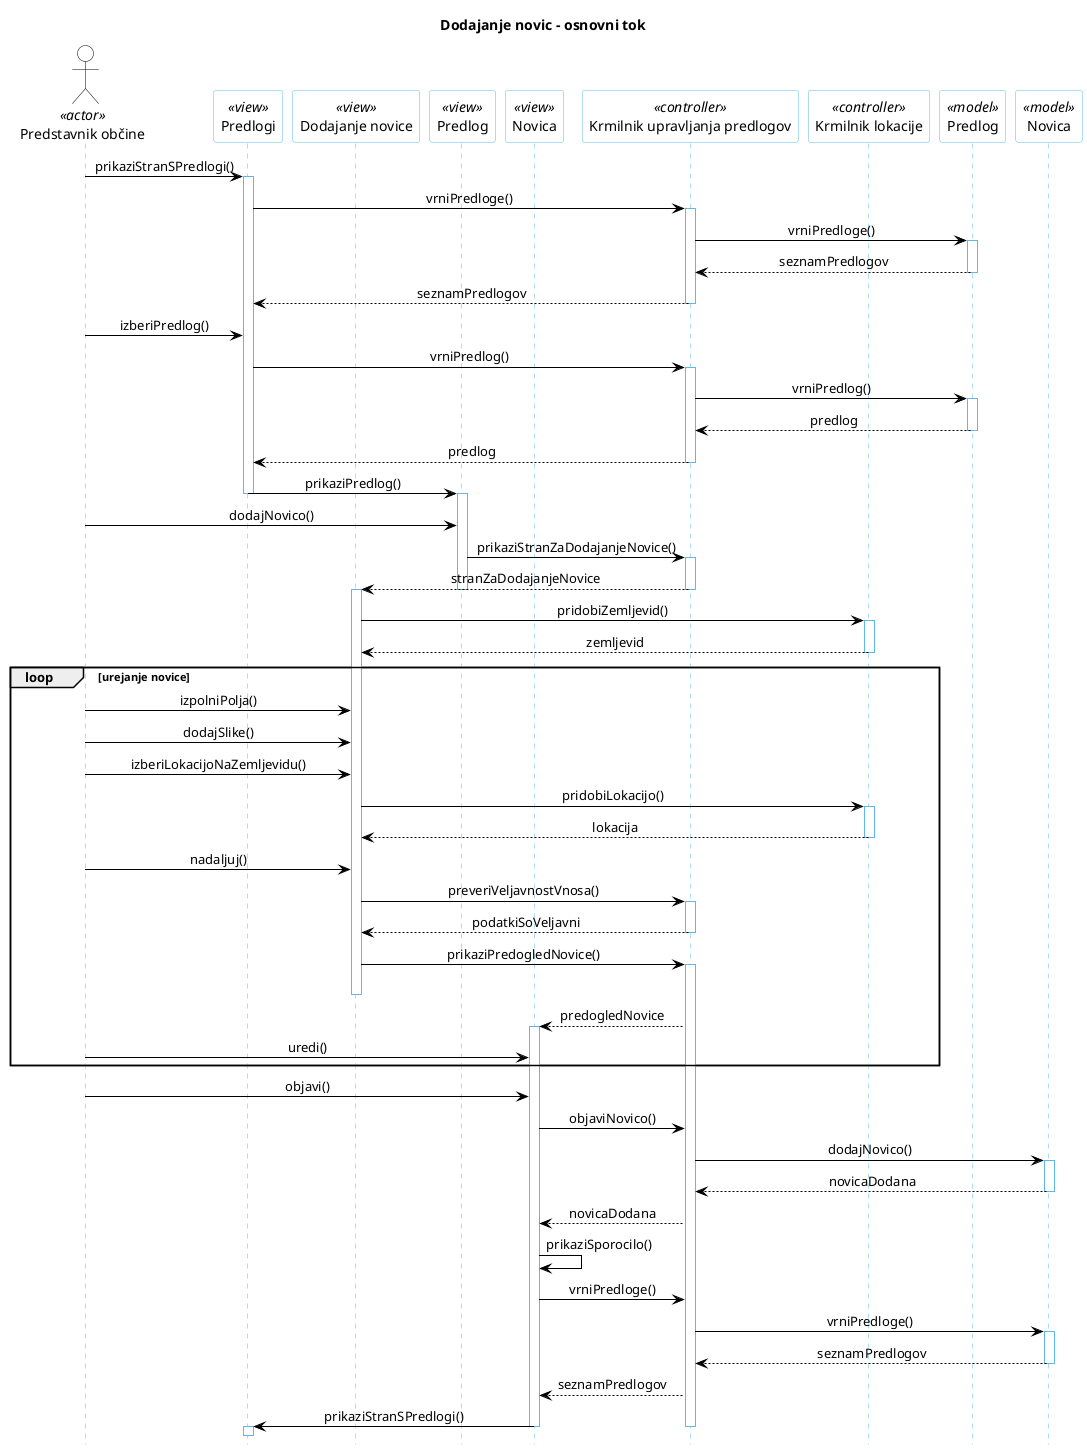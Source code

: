@startuml DodajanjeNovicOsnovni

hide footbox

skinparam backgroundcolor white
skinparam defaultTextAlignment center
skinparam actorBorderColor black
skinparam actorBackgroundColor white
skinparam arrowColor black  
skinparam sequenceLifeLineBorderColor #5FB8EC
skinparam sequenceParticipantBorderColor #5FB8EC
skinparam sequenceParticipantBackgroundColor white

title "Dodajanje novic - osnovni tok"

actor "Predstavnik občine" AS U <<actor>>

participant "Predlogi" as Predlogi <<view>>
participant "Dodajanje novice" as Dodajanje <<view>>
participant "Predlog" as Predlog <<view>>
participant "Novica" as Novica <<view>>
participant "Krmilnik upravljanja predlogov" as Krmilnik <<controller>>
participant "Krmilnik lokacije" as KrmilnikL <<controller>>
participant "Predlog" as  PredlogModel <<model>>
participant "Novica" as  NovicaModel <<model>>

U -> Predlogi: prikaziStranSPredlogi()
activate Predlogi

Predlogi -> Krmilnik: vrniPredloge()
activate Krmilnik

Krmilnik -> PredlogModel: vrniPredloge()
activate PredlogModel

PredlogModel -[dotted]> Krmilnik: seznamPredlogov
deactivate PredlogModel

Krmilnik -[dotted]> Predlogi: seznamPredlogov
deactivate Krmilnik


U -> Predlogi: izberiPredlog()


Predlogi -> Krmilnik: vrniPredlog()
activate Krmilnik

Krmilnik -> PredlogModel: vrniPredlog()
activate PredlogModel
PredlogModel -[dotted]> Krmilnik: predlog
deactivate PredlogModel


Krmilnik -[dotted]> Predlogi: predlog
deactivate Krmilnik
Predlogi->Predlog: prikaziPredlog()
deactivate Krmilnik
activate Predlog
deactivate Predlogi

U -> Predlog: dodajNovico()
Predlog -> Krmilnik: prikaziStranZaDodajanjeNovice()
activate Krmilnik
Krmilnik -[dotted]> Dodajanje: stranZaDodajanjeNovice
deactivate Krmilnik
deactivate Predlog
activate Dodajanje


Dodajanje -> KrmilnikL: pridobiZemljevid()
activate KrmilnikL
KrmilnikL -[dotted]> Dodajanje: zemljevid
deactivate KrmilnikL

loop urejanje novice
  U -> Dodajanje: izpolniPolja()
  U -> Dodajanje: dodajSlike()
  U -> Dodajanje: izberiLokacijoNaZemljevidu()

  Dodajanje -> KrmilnikL: pridobiLokacijo()
  activate KrmilnikL
  KrmilnikL -[dotted]> Dodajanje: lokacija
  deactivate KrmilnikL

  U -> Dodajanje: nadaljuj()

  Dodajanje -> Krmilnik: preveriVeljavnostVnosa()
  activate Krmilnik

  Krmilnik -[dotted]> Dodajanje: podatkiSoVeljavni
  deactivate Krmilnik

  Dodajanje -> Krmilnik: prikaziPredogledNovice()
  activate Krmilnik
  deactivate Dodajanje

  Krmilnik -[dotted]> Novica: predogledNovice
  activate Novica
  U -> Novica: uredi()
end

U -> Novica: objavi()
Novica -> Krmilnik: objaviNovico()
Krmilnik -> NovicaModel: dodajNovico()
activate NovicaModel
NovicaModel -[dotted]> Krmilnik: novicaDodana
deactivate NovicaModel
Krmilnik -[dotted]> Novica: novicaDodana
Novica -> Novica: prikaziSporocilo()

Novica -> Krmilnik: vrniPredloge()
Krmilnik -> NovicaModel: vrniPredloge()
activate NovicaModel
NovicaModel -[dotted]> Krmilnik: seznamPredlogov
deactivate NovicaModel
Krmilnik -[dotted]> Novica: seznamPredlogov
Novica -> Predlogi: prikaziStranSPredlogi()
deactivate Novica
deactivate Krmilnik

activate Predlogi


@enduml

